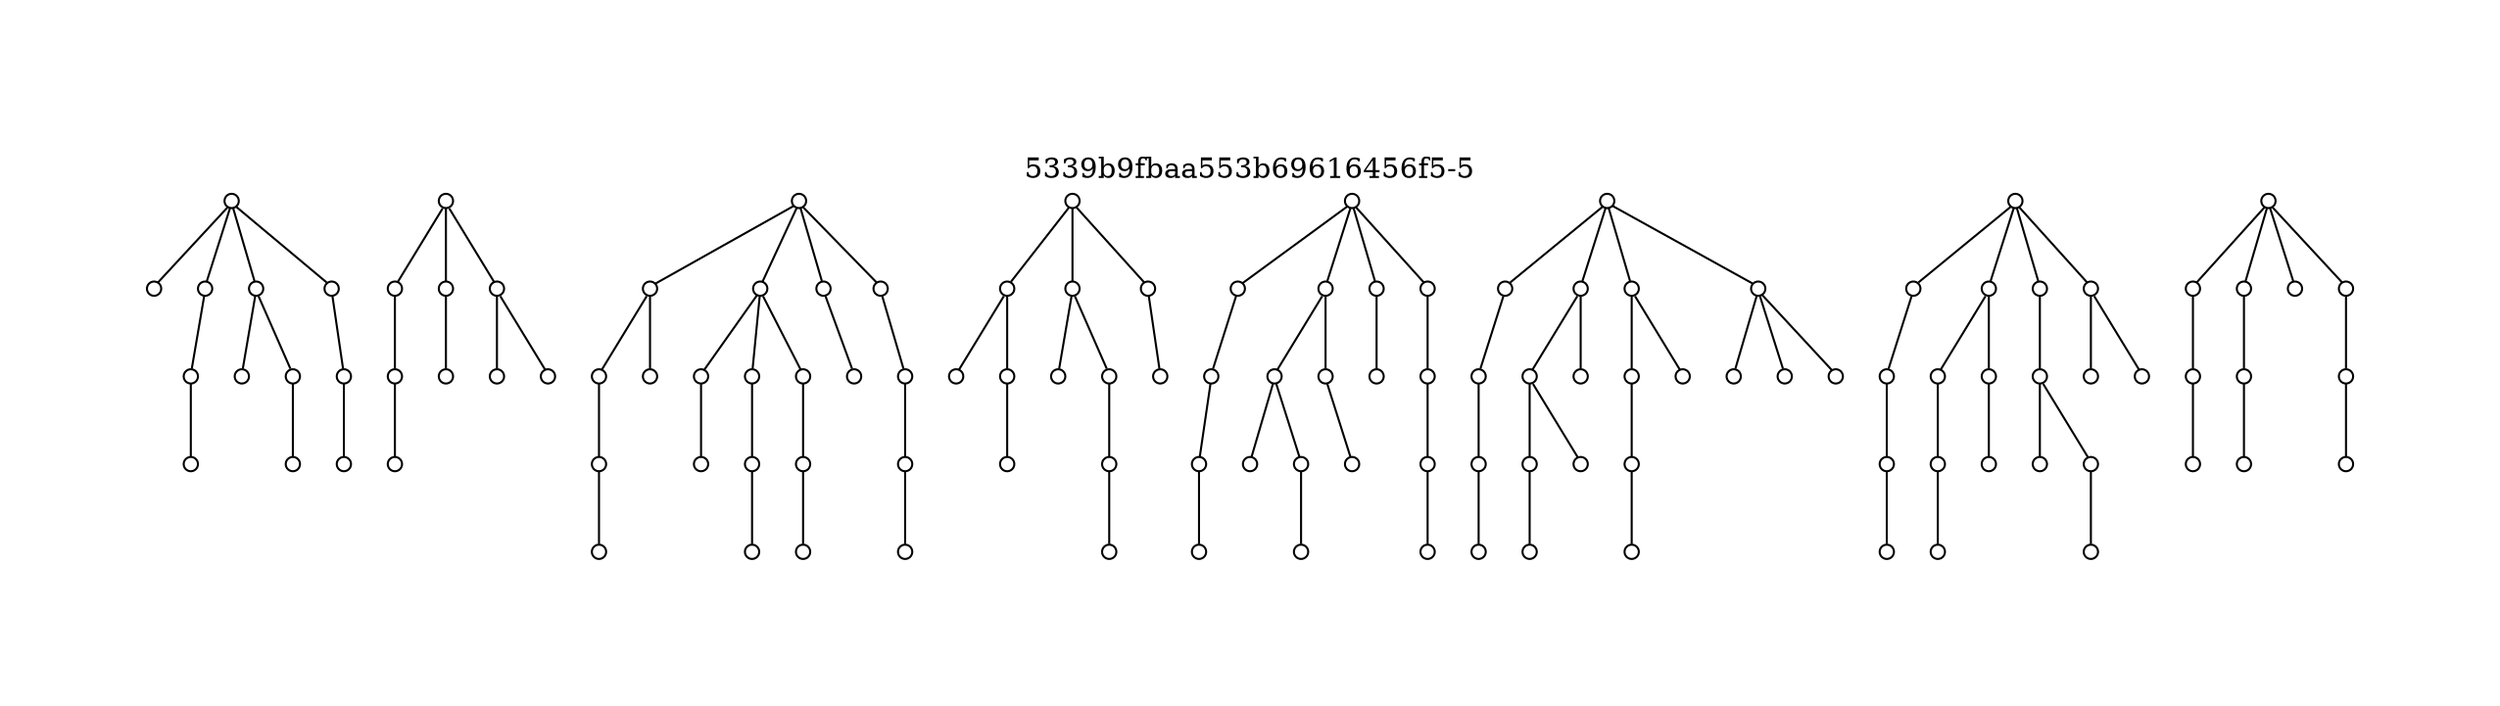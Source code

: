 strict graph "5339b9fbaa553b69616456f5-5" {
labelloc=t;
ratio=auto;
pad="1.0";
label="5339b9fbaa553b69616456f5-5";
node [fixedsize=true, width="0.1", shape=circle, height="0.1", label=""];
0;
1;
2;
3;
4;
12;
15;
16;
20;
52;
68;
83;
341;
343;
344;
345;
353;
354;
359;
361;
391;
682;
683;
684;
685;
686;
687;
688;
692;
693;
694;
695;
699;
703;
724;
728;
732;
753;
768;
870;
884;
968;
1023;
1024;
1026;
1027;
1030;
1031;
1038;
1039;
1041;
1057;
1089;
1289;
1364;
1365;
1366;
1367;
1368;
1369;
1373;
1376;
1379;
1382;
1386;
1402;
1404;
1416;
1437;
1453;
1526;
1659;
1705;
1706;
1707;
1708;
1709;
1710;
1716;
1717;
1718;
1721;
1722;
1723;
1725;
1728;
1750;
1752;
1759;
1801;
1888;
1925;
2046;
2047;
2048;
2049;
2050;
2052;
2055;
2057;
2060;
2064;
2065;
2072;
2083;
2094;
2103;
2105;
2152;
2196;
2285;
2387;
2388;
2389;
2390;
2391;
2394;
2399;
2407;
2418;
2439;
2471;
0 -- 1;
0 -- 2;
0 -- 4;
2 -- 12;
0 -- 3;
3 -- 15;
3 -- 16;
20 -- 83;
4 -- 20;
12 -- 52;
16 -- 68;
341 -- 343;
343 -- 353;
344 -- 354;
341 -- 344;
341 -- 345;
345 -- 359;
345 -- 361;
353 -- 391;
682 -- 685;
682 -- 684;
682 -- 686;
682 -- 683;
683 -- 687;
683 -- 688;
684 -- 692;
692 -- 724;
684 -- 693;
693 -- 728;
684 -- 694;
694 -- 732;
685 -- 695;
699 -- 753;
686 -- 699;
687 -- 703;
728 -- 870;
732 -- 884;
753 -- 968;
703 -- 768;
1023 -- 1024;
1026 -- 1038;
1026 -- 1039;
1023 -- 1026;
1027 -- 1041;
1023 -- 1027;
1024 -- 1030;
1024 -- 1031;
1031 -- 1057;
1039 -- 1089;
1089 -- 1289;
1364 -- 1365;
1365 -- 1369;
1364 -- 1366;
1364 -- 1367;
1364 -- 1368;
1366 -- 1373;
1373 -- 1402;
1373 -- 1404;
1366 -- 1376;
1376 -- 1416;
1367 -- 1379;
1382 -- 1437;
1368 -- 1382;
1369 -- 1386;
1386 -- 1453;
1404 -- 1526;
1437 -- 1659;
1705 -- 1708;
1705 -- 1709;
1705 -- 1706;
1705 -- 1707;
1706 -- 1710;
1707 -- 1717;
1707 -- 1716;
1708 -- 1718;
1708 -- 1721;
1709 -- 1725;
1709 -- 1722;
1709 -- 1723;
1710 -- 1728;
1716 -- 1750;
1716 -- 1752;
1718 -- 1759;
1728 -- 1801;
1750 -- 1888;
1759 -- 1925;
2046 -- 2050;
2046 -- 2049;
2046 -- 2048;
2046 -- 2047;
2047 -- 2052;
2048 -- 2055;
2048 -- 2057;
2055 -- 2083;
2060 -- 2103;
2060 -- 2105;
2049 -- 2060;
2050 -- 2064;
2050 -- 2065;
2052 -- 2072;
2057 -- 2094;
2072 -- 2152;
2083 -- 2196;
2105 -- 2285;
2387 -- 2389;
2387 -- 2388;
2387 -- 2390;
2391 -- 2407;
2387 -- 2391;
2394 -- 2418;
2388 -- 2394;
2389 -- 2399;
2399 -- 2439;
2407 -- 2471;
}
